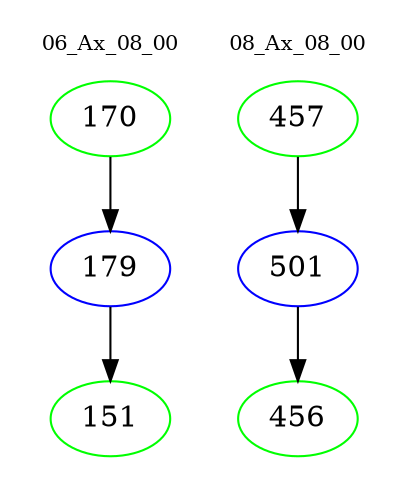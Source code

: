 digraph{
subgraph cluster_0 {
color = white
label = "06_Ax_08_00";
fontsize=10;
T0_170 [label="170", color="green"]
T0_170 -> T0_179 [color="black"]
T0_179 [label="179", color="blue"]
T0_179 -> T0_151 [color="black"]
T0_151 [label="151", color="green"]
}
subgraph cluster_1 {
color = white
label = "08_Ax_08_00";
fontsize=10;
T1_457 [label="457", color="green"]
T1_457 -> T1_501 [color="black"]
T1_501 [label="501", color="blue"]
T1_501 -> T1_456 [color="black"]
T1_456 [label="456", color="green"]
}
}
